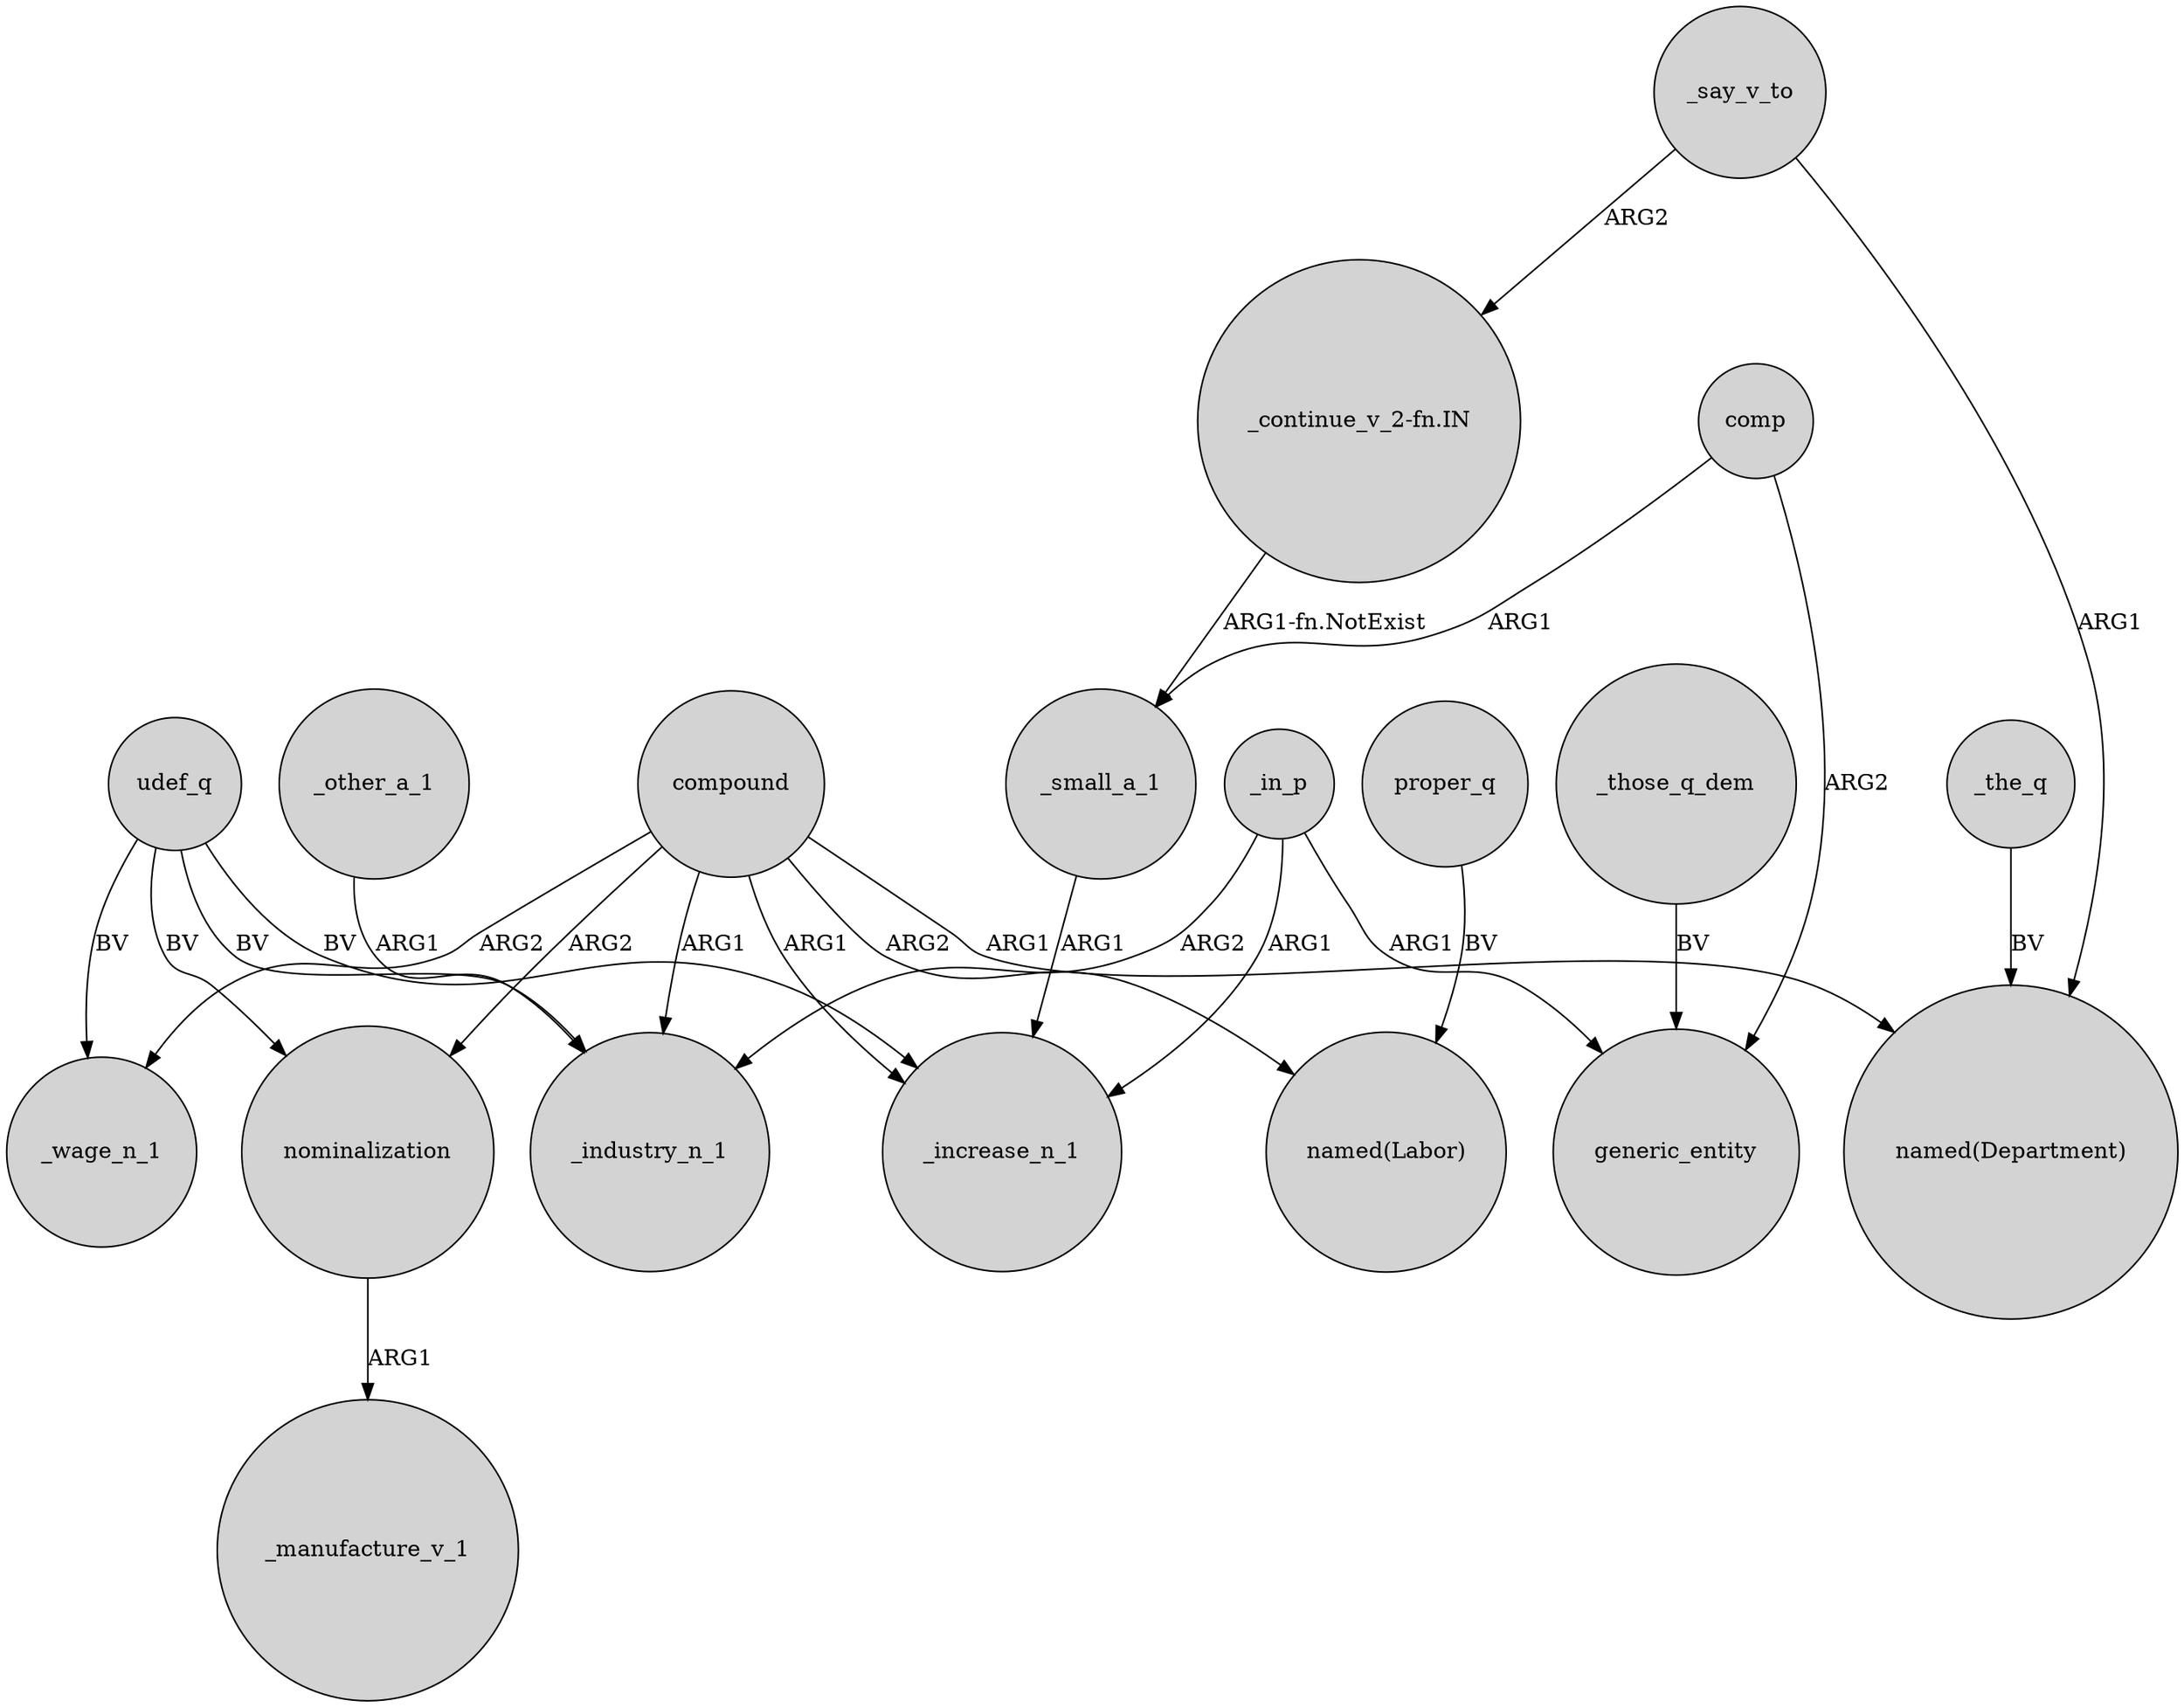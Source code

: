 digraph {
	node [shape=circle style=filled]
	udef_q -> _wage_n_1 [label=BV]
	compound -> _wage_n_1 [label=ARG2]
	_in_p -> _industry_n_1 [label=ARG2]
	compound -> _industry_n_1 [label=ARG1]
	nominalization -> _manufacture_v_1 [label=ARG1]
	_those_q_dem -> generic_entity [label=BV]
	compound -> nominalization [label=ARG2]
	compound -> "named(Labor)" [label=ARG2]
	comp -> _small_a_1 [label=ARG1]
	udef_q -> _increase_n_1 [label=BV]
	_the_q -> "named(Department)" [label=BV]
	udef_q -> nominalization [label=BV]
	_say_v_to -> "named(Department)" [label=ARG1]
	_small_a_1 -> _increase_n_1 [label=ARG1]
	compound -> _increase_n_1 [label=ARG1]
	comp -> generic_entity [label=ARG2]
	compound -> "named(Department)" [label=ARG1]
	_in_p -> generic_entity [label=ARG1]
	"_continue_v_2-fn.IN" -> _small_a_1 [label="ARG1-fn.NotExist"]
	proper_q -> "named(Labor)" [label=BV]
	_say_v_to -> "_continue_v_2-fn.IN" [label=ARG2]
	_other_a_1 -> _industry_n_1 [label=ARG1]
	_in_p -> _increase_n_1 [label=ARG1]
	udef_q -> _industry_n_1 [label=BV]
}
